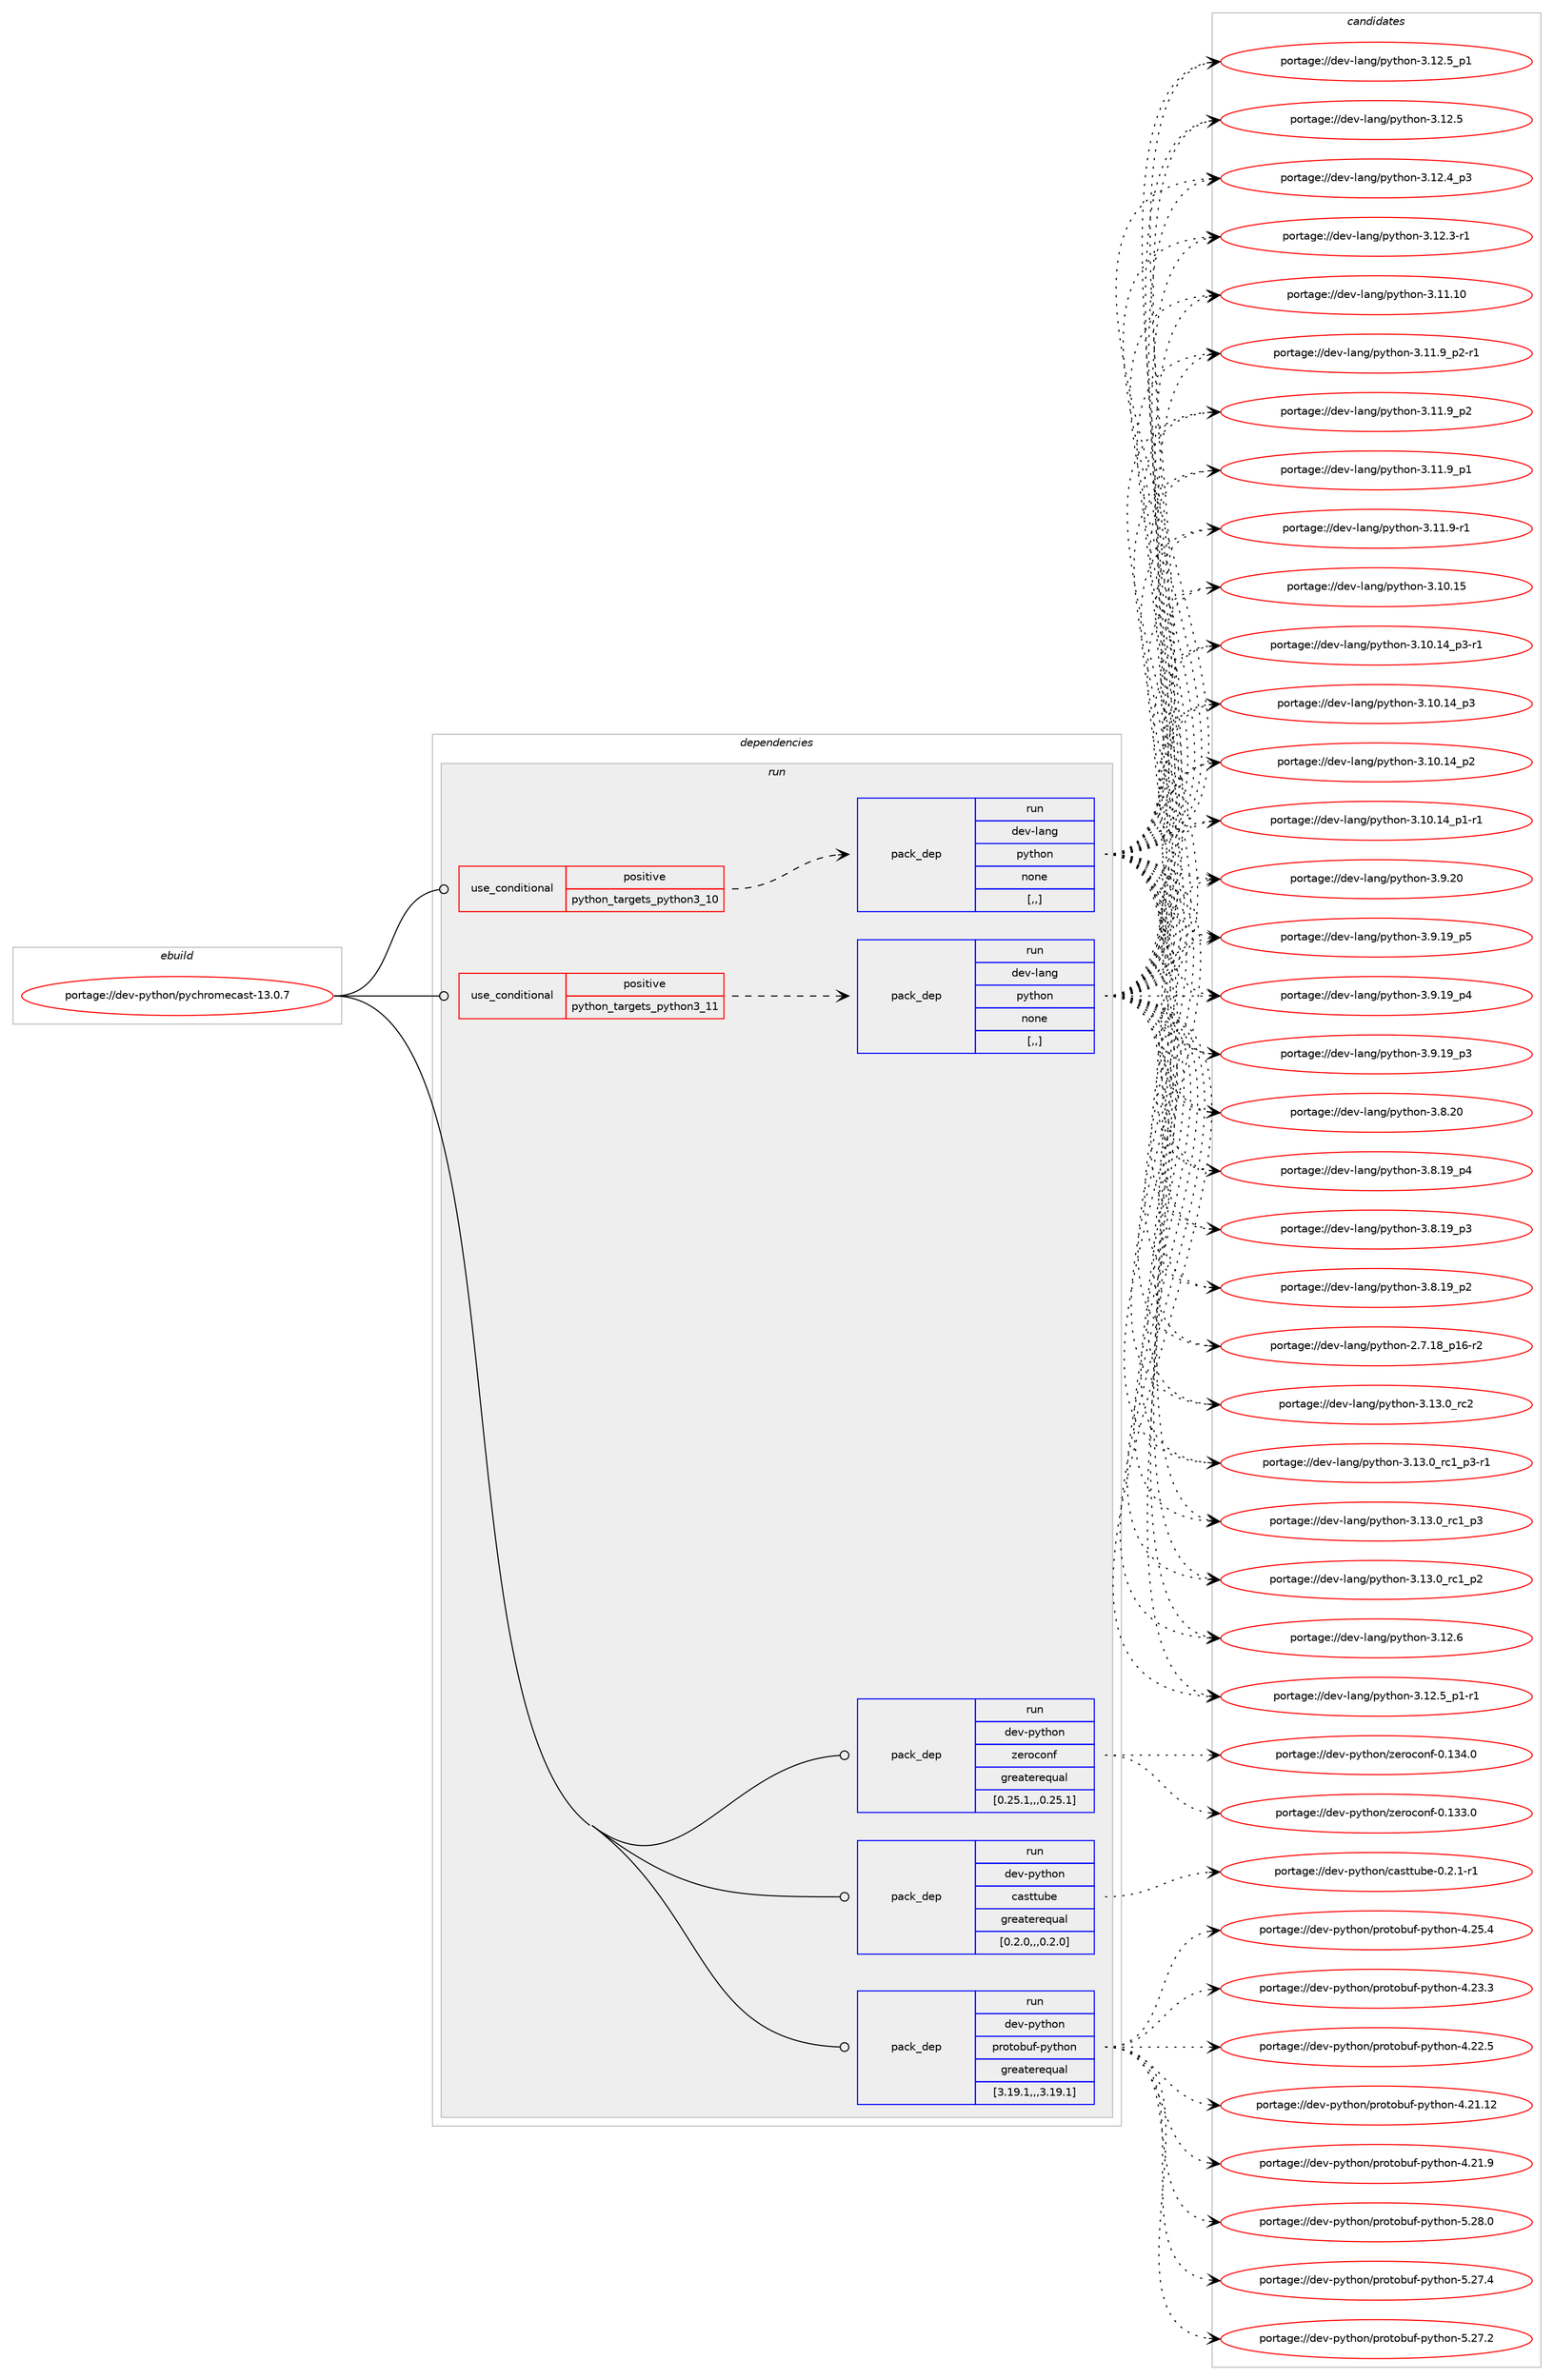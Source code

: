 digraph prolog {

# *************
# Graph options
# *************

newrank=true;
concentrate=true;
compound=true;
graph [rankdir=LR,fontname=Helvetica,fontsize=10,ranksep=1.5];#, ranksep=2.5, nodesep=0.2];
edge  [arrowhead=vee];
node  [fontname=Helvetica,fontsize=10];

# **********
# The ebuild
# **********

subgraph cluster_leftcol {
color=gray;
label=<<i>ebuild</i>>;
id [label="portage://dev-python/pychromecast-13.0.7", color=red, width=4, href="../dev-python/pychromecast-13.0.7.svg"];
}

# ****************
# The dependencies
# ****************

subgraph cluster_midcol {
color=gray;
label=<<i>dependencies</i>>;
subgraph cluster_compile {
fillcolor="#eeeeee";
style=filled;
label=<<i>compile</i>>;
}
subgraph cluster_compileandrun {
fillcolor="#eeeeee";
style=filled;
label=<<i>compile and run</i>>;
}
subgraph cluster_run {
fillcolor="#eeeeee";
style=filled;
label=<<i>run</i>>;
subgraph cond167171 {
dependency650816 [label=<<TABLE BORDER="0" CELLBORDER="1" CELLSPACING="0" CELLPADDING="4"><TR><TD ROWSPAN="3" CELLPADDING="10">use_conditional</TD></TR><TR><TD>positive</TD></TR><TR><TD>python_targets_python3_10</TD></TR></TABLE>>, shape=none, color=red];
subgraph pack478824 {
dependency650817 [label=<<TABLE BORDER="0" CELLBORDER="1" CELLSPACING="0" CELLPADDING="4" WIDTH="220"><TR><TD ROWSPAN="6" CELLPADDING="30">pack_dep</TD></TR><TR><TD WIDTH="110">run</TD></TR><TR><TD>dev-lang</TD></TR><TR><TD>python</TD></TR><TR><TD>none</TD></TR><TR><TD>[,,]</TD></TR></TABLE>>, shape=none, color=blue];
}
dependency650816:e -> dependency650817:w [weight=20,style="dashed",arrowhead="vee"];
}
id:e -> dependency650816:w [weight=20,style="solid",arrowhead="odot"];
subgraph cond167172 {
dependency650818 [label=<<TABLE BORDER="0" CELLBORDER="1" CELLSPACING="0" CELLPADDING="4"><TR><TD ROWSPAN="3" CELLPADDING="10">use_conditional</TD></TR><TR><TD>positive</TD></TR><TR><TD>python_targets_python3_11</TD></TR></TABLE>>, shape=none, color=red];
subgraph pack478825 {
dependency650819 [label=<<TABLE BORDER="0" CELLBORDER="1" CELLSPACING="0" CELLPADDING="4" WIDTH="220"><TR><TD ROWSPAN="6" CELLPADDING="30">pack_dep</TD></TR><TR><TD WIDTH="110">run</TD></TR><TR><TD>dev-lang</TD></TR><TR><TD>python</TD></TR><TR><TD>none</TD></TR><TR><TD>[,,]</TD></TR></TABLE>>, shape=none, color=blue];
}
dependency650818:e -> dependency650819:w [weight=20,style="dashed",arrowhead="vee"];
}
id:e -> dependency650818:w [weight=20,style="solid",arrowhead="odot"];
subgraph pack478826 {
dependency650820 [label=<<TABLE BORDER="0" CELLBORDER="1" CELLSPACING="0" CELLPADDING="4" WIDTH="220"><TR><TD ROWSPAN="6" CELLPADDING="30">pack_dep</TD></TR><TR><TD WIDTH="110">run</TD></TR><TR><TD>dev-python</TD></TR><TR><TD>casttube</TD></TR><TR><TD>greaterequal</TD></TR><TR><TD>[0.2.0,,,0.2.0]</TD></TR></TABLE>>, shape=none, color=blue];
}
id:e -> dependency650820:w [weight=20,style="solid",arrowhead="odot"];
subgraph pack478827 {
dependency650821 [label=<<TABLE BORDER="0" CELLBORDER="1" CELLSPACING="0" CELLPADDING="4" WIDTH="220"><TR><TD ROWSPAN="6" CELLPADDING="30">pack_dep</TD></TR><TR><TD WIDTH="110">run</TD></TR><TR><TD>dev-python</TD></TR><TR><TD>protobuf-python</TD></TR><TR><TD>greaterequal</TD></TR><TR><TD>[3.19.1,,,3.19.1]</TD></TR></TABLE>>, shape=none, color=blue];
}
id:e -> dependency650821:w [weight=20,style="solid",arrowhead="odot"];
subgraph pack478828 {
dependency650822 [label=<<TABLE BORDER="0" CELLBORDER="1" CELLSPACING="0" CELLPADDING="4" WIDTH="220"><TR><TD ROWSPAN="6" CELLPADDING="30">pack_dep</TD></TR><TR><TD WIDTH="110">run</TD></TR><TR><TD>dev-python</TD></TR><TR><TD>zeroconf</TD></TR><TR><TD>greaterequal</TD></TR><TR><TD>[0.25.1,,,0.25.1]</TD></TR></TABLE>>, shape=none, color=blue];
}
id:e -> dependency650822:w [weight=20,style="solid",arrowhead="odot"];
}
}

# **************
# The candidates
# **************

subgraph cluster_choices {
rank=same;
color=gray;
label=<<i>candidates</i>>;

subgraph choice478824 {
color=black;
nodesep=1;
choice10010111845108971101034711212111610411111045514649514648951149950 [label="portage://dev-lang/python-3.13.0_rc2", color=red, width=4,href="../dev-lang/python-3.13.0_rc2.svg"];
choice1001011184510897110103471121211161041111104551464951464895114994995112514511449 [label="portage://dev-lang/python-3.13.0_rc1_p3-r1", color=red, width=4,href="../dev-lang/python-3.13.0_rc1_p3-r1.svg"];
choice100101118451089711010347112121116104111110455146495146489511499499511251 [label="portage://dev-lang/python-3.13.0_rc1_p3", color=red, width=4,href="../dev-lang/python-3.13.0_rc1_p3.svg"];
choice100101118451089711010347112121116104111110455146495146489511499499511250 [label="portage://dev-lang/python-3.13.0_rc1_p2", color=red, width=4,href="../dev-lang/python-3.13.0_rc1_p2.svg"];
choice10010111845108971101034711212111610411111045514649504654 [label="portage://dev-lang/python-3.12.6", color=red, width=4,href="../dev-lang/python-3.12.6.svg"];
choice1001011184510897110103471121211161041111104551464950465395112494511449 [label="portage://dev-lang/python-3.12.5_p1-r1", color=red, width=4,href="../dev-lang/python-3.12.5_p1-r1.svg"];
choice100101118451089711010347112121116104111110455146495046539511249 [label="portage://dev-lang/python-3.12.5_p1", color=red, width=4,href="../dev-lang/python-3.12.5_p1.svg"];
choice10010111845108971101034711212111610411111045514649504653 [label="portage://dev-lang/python-3.12.5", color=red, width=4,href="../dev-lang/python-3.12.5.svg"];
choice100101118451089711010347112121116104111110455146495046529511251 [label="portage://dev-lang/python-3.12.4_p3", color=red, width=4,href="../dev-lang/python-3.12.4_p3.svg"];
choice100101118451089711010347112121116104111110455146495046514511449 [label="portage://dev-lang/python-3.12.3-r1", color=red, width=4,href="../dev-lang/python-3.12.3-r1.svg"];
choice1001011184510897110103471121211161041111104551464949464948 [label="portage://dev-lang/python-3.11.10", color=red, width=4,href="../dev-lang/python-3.11.10.svg"];
choice1001011184510897110103471121211161041111104551464949465795112504511449 [label="portage://dev-lang/python-3.11.9_p2-r1", color=red, width=4,href="../dev-lang/python-3.11.9_p2-r1.svg"];
choice100101118451089711010347112121116104111110455146494946579511250 [label="portage://dev-lang/python-3.11.9_p2", color=red, width=4,href="../dev-lang/python-3.11.9_p2.svg"];
choice100101118451089711010347112121116104111110455146494946579511249 [label="portage://dev-lang/python-3.11.9_p1", color=red, width=4,href="../dev-lang/python-3.11.9_p1.svg"];
choice100101118451089711010347112121116104111110455146494946574511449 [label="portage://dev-lang/python-3.11.9-r1", color=red, width=4,href="../dev-lang/python-3.11.9-r1.svg"];
choice1001011184510897110103471121211161041111104551464948464953 [label="portage://dev-lang/python-3.10.15", color=red, width=4,href="../dev-lang/python-3.10.15.svg"];
choice100101118451089711010347112121116104111110455146494846495295112514511449 [label="portage://dev-lang/python-3.10.14_p3-r1", color=red, width=4,href="../dev-lang/python-3.10.14_p3-r1.svg"];
choice10010111845108971101034711212111610411111045514649484649529511251 [label="portage://dev-lang/python-3.10.14_p3", color=red, width=4,href="../dev-lang/python-3.10.14_p3.svg"];
choice10010111845108971101034711212111610411111045514649484649529511250 [label="portage://dev-lang/python-3.10.14_p2", color=red, width=4,href="../dev-lang/python-3.10.14_p2.svg"];
choice100101118451089711010347112121116104111110455146494846495295112494511449 [label="portage://dev-lang/python-3.10.14_p1-r1", color=red, width=4,href="../dev-lang/python-3.10.14_p1-r1.svg"];
choice10010111845108971101034711212111610411111045514657465048 [label="portage://dev-lang/python-3.9.20", color=red, width=4,href="../dev-lang/python-3.9.20.svg"];
choice100101118451089711010347112121116104111110455146574649579511253 [label="portage://dev-lang/python-3.9.19_p5", color=red, width=4,href="../dev-lang/python-3.9.19_p5.svg"];
choice100101118451089711010347112121116104111110455146574649579511252 [label="portage://dev-lang/python-3.9.19_p4", color=red, width=4,href="../dev-lang/python-3.9.19_p4.svg"];
choice100101118451089711010347112121116104111110455146574649579511251 [label="portage://dev-lang/python-3.9.19_p3", color=red, width=4,href="../dev-lang/python-3.9.19_p3.svg"];
choice10010111845108971101034711212111610411111045514656465048 [label="portage://dev-lang/python-3.8.20", color=red, width=4,href="../dev-lang/python-3.8.20.svg"];
choice100101118451089711010347112121116104111110455146564649579511252 [label="portage://dev-lang/python-3.8.19_p4", color=red, width=4,href="../dev-lang/python-3.8.19_p4.svg"];
choice100101118451089711010347112121116104111110455146564649579511251 [label="portage://dev-lang/python-3.8.19_p3", color=red, width=4,href="../dev-lang/python-3.8.19_p3.svg"];
choice100101118451089711010347112121116104111110455146564649579511250 [label="portage://dev-lang/python-3.8.19_p2", color=red, width=4,href="../dev-lang/python-3.8.19_p2.svg"];
choice100101118451089711010347112121116104111110455046554649569511249544511450 [label="portage://dev-lang/python-2.7.18_p16-r2", color=red, width=4,href="../dev-lang/python-2.7.18_p16-r2.svg"];
dependency650817:e -> choice10010111845108971101034711212111610411111045514649514648951149950:w [style=dotted,weight="100"];
dependency650817:e -> choice1001011184510897110103471121211161041111104551464951464895114994995112514511449:w [style=dotted,weight="100"];
dependency650817:e -> choice100101118451089711010347112121116104111110455146495146489511499499511251:w [style=dotted,weight="100"];
dependency650817:e -> choice100101118451089711010347112121116104111110455146495146489511499499511250:w [style=dotted,weight="100"];
dependency650817:e -> choice10010111845108971101034711212111610411111045514649504654:w [style=dotted,weight="100"];
dependency650817:e -> choice1001011184510897110103471121211161041111104551464950465395112494511449:w [style=dotted,weight="100"];
dependency650817:e -> choice100101118451089711010347112121116104111110455146495046539511249:w [style=dotted,weight="100"];
dependency650817:e -> choice10010111845108971101034711212111610411111045514649504653:w [style=dotted,weight="100"];
dependency650817:e -> choice100101118451089711010347112121116104111110455146495046529511251:w [style=dotted,weight="100"];
dependency650817:e -> choice100101118451089711010347112121116104111110455146495046514511449:w [style=dotted,weight="100"];
dependency650817:e -> choice1001011184510897110103471121211161041111104551464949464948:w [style=dotted,weight="100"];
dependency650817:e -> choice1001011184510897110103471121211161041111104551464949465795112504511449:w [style=dotted,weight="100"];
dependency650817:e -> choice100101118451089711010347112121116104111110455146494946579511250:w [style=dotted,weight="100"];
dependency650817:e -> choice100101118451089711010347112121116104111110455146494946579511249:w [style=dotted,weight="100"];
dependency650817:e -> choice100101118451089711010347112121116104111110455146494946574511449:w [style=dotted,weight="100"];
dependency650817:e -> choice1001011184510897110103471121211161041111104551464948464953:w [style=dotted,weight="100"];
dependency650817:e -> choice100101118451089711010347112121116104111110455146494846495295112514511449:w [style=dotted,weight="100"];
dependency650817:e -> choice10010111845108971101034711212111610411111045514649484649529511251:w [style=dotted,weight="100"];
dependency650817:e -> choice10010111845108971101034711212111610411111045514649484649529511250:w [style=dotted,weight="100"];
dependency650817:e -> choice100101118451089711010347112121116104111110455146494846495295112494511449:w [style=dotted,weight="100"];
dependency650817:e -> choice10010111845108971101034711212111610411111045514657465048:w [style=dotted,weight="100"];
dependency650817:e -> choice100101118451089711010347112121116104111110455146574649579511253:w [style=dotted,weight="100"];
dependency650817:e -> choice100101118451089711010347112121116104111110455146574649579511252:w [style=dotted,weight="100"];
dependency650817:e -> choice100101118451089711010347112121116104111110455146574649579511251:w [style=dotted,weight="100"];
dependency650817:e -> choice10010111845108971101034711212111610411111045514656465048:w [style=dotted,weight="100"];
dependency650817:e -> choice100101118451089711010347112121116104111110455146564649579511252:w [style=dotted,weight="100"];
dependency650817:e -> choice100101118451089711010347112121116104111110455146564649579511251:w [style=dotted,weight="100"];
dependency650817:e -> choice100101118451089711010347112121116104111110455146564649579511250:w [style=dotted,weight="100"];
dependency650817:e -> choice100101118451089711010347112121116104111110455046554649569511249544511450:w [style=dotted,weight="100"];
}
subgraph choice478825 {
color=black;
nodesep=1;
choice10010111845108971101034711212111610411111045514649514648951149950 [label="portage://dev-lang/python-3.13.0_rc2", color=red, width=4,href="../dev-lang/python-3.13.0_rc2.svg"];
choice1001011184510897110103471121211161041111104551464951464895114994995112514511449 [label="portage://dev-lang/python-3.13.0_rc1_p3-r1", color=red, width=4,href="../dev-lang/python-3.13.0_rc1_p3-r1.svg"];
choice100101118451089711010347112121116104111110455146495146489511499499511251 [label="portage://dev-lang/python-3.13.0_rc1_p3", color=red, width=4,href="../dev-lang/python-3.13.0_rc1_p3.svg"];
choice100101118451089711010347112121116104111110455146495146489511499499511250 [label="portage://dev-lang/python-3.13.0_rc1_p2", color=red, width=4,href="../dev-lang/python-3.13.0_rc1_p2.svg"];
choice10010111845108971101034711212111610411111045514649504654 [label="portage://dev-lang/python-3.12.6", color=red, width=4,href="../dev-lang/python-3.12.6.svg"];
choice1001011184510897110103471121211161041111104551464950465395112494511449 [label="portage://dev-lang/python-3.12.5_p1-r1", color=red, width=4,href="../dev-lang/python-3.12.5_p1-r1.svg"];
choice100101118451089711010347112121116104111110455146495046539511249 [label="portage://dev-lang/python-3.12.5_p1", color=red, width=4,href="../dev-lang/python-3.12.5_p1.svg"];
choice10010111845108971101034711212111610411111045514649504653 [label="portage://dev-lang/python-3.12.5", color=red, width=4,href="../dev-lang/python-3.12.5.svg"];
choice100101118451089711010347112121116104111110455146495046529511251 [label="portage://dev-lang/python-3.12.4_p3", color=red, width=4,href="../dev-lang/python-3.12.4_p3.svg"];
choice100101118451089711010347112121116104111110455146495046514511449 [label="portage://dev-lang/python-3.12.3-r1", color=red, width=4,href="../dev-lang/python-3.12.3-r1.svg"];
choice1001011184510897110103471121211161041111104551464949464948 [label="portage://dev-lang/python-3.11.10", color=red, width=4,href="../dev-lang/python-3.11.10.svg"];
choice1001011184510897110103471121211161041111104551464949465795112504511449 [label="portage://dev-lang/python-3.11.9_p2-r1", color=red, width=4,href="../dev-lang/python-3.11.9_p2-r1.svg"];
choice100101118451089711010347112121116104111110455146494946579511250 [label="portage://dev-lang/python-3.11.9_p2", color=red, width=4,href="../dev-lang/python-3.11.9_p2.svg"];
choice100101118451089711010347112121116104111110455146494946579511249 [label="portage://dev-lang/python-3.11.9_p1", color=red, width=4,href="../dev-lang/python-3.11.9_p1.svg"];
choice100101118451089711010347112121116104111110455146494946574511449 [label="portage://dev-lang/python-3.11.9-r1", color=red, width=4,href="../dev-lang/python-3.11.9-r1.svg"];
choice1001011184510897110103471121211161041111104551464948464953 [label="portage://dev-lang/python-3.10.15", color=red, width=4,href="../dev-lang/python-3.10.15.svg"];
choice100101118451089711010347112121116104111110455146494846495295112514511449 [label="portage://dev-lang/python-3.10.14_p3-r1", color=red, width=4,href="../dev-lang/python-3.10.14_p3-r1.svg"];
choice10010111845108971101034711212111610411111045514649484649529511251 [label="portage://dev-lang/python-3.10.14_p3", color=red, width=4,href="../dev-lang/python-3.10.14_p3.svg"];
choice10010111845108971101034711212111610411111045514649484649529511250 [label="portage://dev-lang/python-3.10.14_p2", color=red, width=4,href="../dev-lang/python-3.10.14_p2.svg"];
choice100101118451089711010347112121116104111110455146494846495295112494511449 [label="portage://dev-lang/python-3.10.14_p1-r1", color=red, width=4,href="../dev-lang/python-3.10.14_p1-r1.svg"];
choice10010111845108971101034711212111610411111045514657465048 [label="portage://dev-lang/python-3.9.20", color=red, width=4,href="../dev-lang/python-3.9.20.svg"];
choice100101118451089711010347112121116104111110455146574649579511253 [label="portage://dev-lang/python-3.9.19_p5", color=red, width=4,href="../dev-lang/python-3.9.19_p5.svg"];
choice100101118451089711010347112121116104111110455146574649579511252 [label="portage://dev-lang/python-3.9.19_p4", color=red, width=4,href="../dev-lang/python-3.9.19_p4.svg"];
choice100101118451089711010347112121116104111110455146574649579511251 [label="portage://dev-lang/python-3.9.19_p3", color=red, width=4,href="../dev-lang/python-3.9.19_p3.svg"];
choice10010111845108971101034711212111610411111045514656465048 [label="portage://dev-lang/python-3.8.20", color=red, width=4,href="../dev-lang/python-3.8.20.svg"];
choice100101118451089711010347112121116104111110455146564649579511252 [label="portage://dev-lang/python-3.8.19_p4", color=red, width=4,href="../dev-lang/python-3.8.19_p4.svg"];
choice100101118451089711010347112121116104111110455146564649579511251 [label="portage://dev-lang/python-3.8.19_p3", color=red, width=4,href="../dev-lang/python-3.8.19_p3.svg"];
choice100101118451089711010347112121116104111110455146564649579511250 [label="portage://dev-lang/python-3.8.19_p2", color=red, width=4,href="../dev-lang/python-3.8.19_p2.svg"];
choice100101118451089711010347112121116104111110455046554649569511249544511450 [label="portage://dev-lang/python-2.7.18_p16-r2", color=red, width=4,href="../dev-lang/python-2.7.18_p16-r2.svg"];
dependency650819:e -> choice10010111845108971101034711212111610411111045514649514648951149950:w [style=dotted,weight="100"];
dependency650819:e -> choice1001011184510897110103471121211161041111104551464951464895114994995112514511449:w [style=dotted,weight="100"];
dependency650819:e -> choice100101118451089711010347112121116104111110455146495146489511499499511251:w [style=dotted,weight="100"];
dependency650819:e -> choice100101118451089711010347112121116104111110455146495146489511499499511250:w [style=dotted,weight="100"];
dependency650819:e -> choice10010111845108971101034711212111610411111045514649504654:w [style=dotted,weight="100"];
dependency650819:e -> choice1001011184510897110103471121211161041111104551464950465395112494511449:w [style=dotted,weight="100"];
dependency650819:e -> choice100101118451089711010347112121116104111110455146495046539511249:w [style=dotted,weight="100"];
dependency650819:e -> choice10010111845108971101034711212111610411111045514649504653:w [style=dotted,weight="100"];
dependency650819:e -> choice100101118451089711010347112121116104111110455146495046529511251:w [style=dotted,weight="100"];
dependency650819:e -> choice100101118451089711010347112121116104111110455146495046514511449:w [style=dotted,weight="100"];
dependency650819:e -> choice1001011184510897110103471121211161041111104551464949464948:w [style=dotted,weight="100"];
dependency650819:e -> choice1001011184510897110103471121211161041111104551464949465795112504511449:w [style=dotted,weight="100"];
dependency650819:e -> choice100101118451089711010347112121116104111110455146494946579511250:w [style=dotted,weight="100"];
dependency650819:e -> choice100101118451089711010347112121116104111110455146494946579511249:w [style=dotted,weight="100"];
dependency650819:e -> choice100101118451089711010347112121116104111110455146494946574511449:w [style=dotted,weight="100"];
dependency650819:e -> choice1001011184510897110103471121211161041111104551464948464953:w [style=dotted,weight="100"];
dependency650819:e -> choice100101118451089711010347112121116104111110455146494846495295112514511449:w [style=dotted,weight="100"];
dependency650819:e -> choice10010111845108971101034711212111610411111045514649484649529511251:w [style=dotted,weight="100"];
dependency650819:e -> choice10010111845108971101034711212111610411111045514649484649529511250:w [style=dotted,weight="100"];
dependency650819:e -> choice100101118451089711010347112121116104111110455146494846495295112494511449:w [style=dotted,weight="100"];
dependency650819:e -> choice10010111845108971101034711212111610411111045514657465048:w [style=dotted,weight="100"];
dependency650819:e -> choice100101118451089711010347112121116104111110455146574649579511253:w [style=dotted,weight="100"];
dependency650819:e -> choice100101118451089711010347112121116104111110455146574649579511252:w [style=dotted,weight="100"];
dependency650819:e -> choice100101118451089711010347112121116104111110455146574649579511251:w [style=dotted,weight="100"];
dependency650819:e -> choice10010111845108971101034711212111610411111045514656465048:w [style=dotted,weight="100"];
dependency650819:e -> choice100101118451089711010347112121116104111110455146564649579511252:w [style=dotted,weight="100"];
dependency650819:e -> choice100101118451089711010347112121116104111110455146564649579511251:w [style=dotted,weight="100"];
dependency650819:e -> choice100101118451089711010347112121116104111110455146564649579511250:w [style=dotted,weight="100"];
dependency650819:e -> choice100101118451089711010347112121116104111110455046554649569511249544511450:w [style=dotted,weight="100"];
}
subgraph choice478826 {
color=black;
nodesep=1;
choice10010111845112121116104111110479997115116116117981014548465046494511449 [label="portage://dev-python/casttube-0.2.1-r1", color=red, width=4,href="../dev-python/casttube-0.2.1-r1.svg"];
dependency650820:e -> choice10010111845112121116104111110479997115116116117981014548465046494511449:w [style=dotted,weight="100"];
}
subgraph choice478827 {
color=black;
nodesep=1;
choice1001011184511212111610411111047112114111116111981171024511212111610411111045534650564648 [label="portage://dev-python/protobuf-python-5.28.0", color=red, width=4,href="../dev-python/protobuf-python-5.28.0.svg"];
choice1001011184511212111610411111047112114111116111981171024511212111610411111045534650554652 [label="portage://dev-python/protobuf-python-5.27.4", color=red, width=4,href="../dev-python/protobuf-python-5.27.4.svg"];
choice1001011184511212111610411111047112114111116111981171024511212111610411111045534650554650 [label="portage://dev-python/protobuf-python-5.27.2", color=red, width=4,href="../dev-python/protobuf-python-5.27.2.svg"];
choice1001011184511212111610411111047112114111116111981171024511212111610411111045524650534652 [label="portage://dev-python/protobuf-python-4.25.4", color=red, width=4,href="../dev-python/protobuf-python-4.25.4.svg"];
choice1001011184511212111610411111047112114111116111981171024511212111610411111045524650514651 [label="portage://dev-python/protobuf-python-4.23.3", color=red, width=4,href="../dev-python/protobuf-python-4.23.3.svg"];
choice1001011184511212111610411111047112114111116111981171024511212111610411111045524650504653 [label="portage://dev-python/protobuf-python-4.22.5", color=red, width=4,href="../dev-python/protobuf-python-4.22.5.svg"];
choice100101118451121211161041111104711211411111611198117102451121211161041111104552465049464950 [label="portage://dev-python/protobuf-python-4.21.12", color=red, width=4,href="../dev-python/protobuf-python-4.21.12.svg"];
choice1001011184511212111610411111047112114111116111981171024511212111610411111045524650494657 [label="portage://dev-python/protobuf-python-4.21.9", color=red, width=4,href="../dev-python/protobuf-python-4.21.9.svg"];
dependency650821:e -> choice1001011184511212111610411111047112114111116111981171024511212111610411111045534650564648:w [style=dotted,weight="100"];
dependency650821:e -> choice1001011184511212111610411111047112114111116111981171024511212111610411111045534650554652:w [style=dotted,weight="100"];
dependency650821:e -> choice1001011184511212111610411111047112114111116111981171024511212111610411111045534650554650:w [style=dotted,weight="100"];
dependency650821:e -> choice1001011184511212111610411111047112114111116111981171024511212111610411111045524650534652:w [style=dotted,weight="100"];
dependency650821:e -> choice1001011184511212111610411111047112114111116111981171024511212111610411111045524650514651:w [style=dotted,weight="100"];
dependency650821:e -> choice1001011184511212111610411111047112114111116111981171024511212111610411111045524650504653:w [style=dotted,weight="100"];
dependency650821:e -> choice100101118451121211161041111104711211411111611198117102451121211161041111104552465049464950:w [style=dotted,weight="100"];
dependency650821:e -> choice1001011184511212111610411111047112114111116111981171024511212111610411111045524650494657:w [style=dotted,weight="100"];
}
subgraph choice478828 {
color=black;
nodesep=1;
choice1001011184511212111610411111047122101114111991111101024548464951524648 [label="portage://dev-python/zeroconf-0.134.0", color=red, width=4,href="../dev-python/zeroconf-0.134.0.svg"];
choice1001011184511212111610411111047122101114111991111101024548464951514648 [label="portage://dev-python/zeroconf-0.133.0", color=red, width=4,href="../dev-python/zeroconf-0.133.0.svg"];
dependency650822:e -> choice1001011184511212111610411111047122101114111991111101024548464951524648:w [style=dotted,weight="100"];
dependency650822:e -> choice1001011184511212111610411111047122101114111991111101024548464951514648:w [style=dotted,weight="100"];
}
}

}
